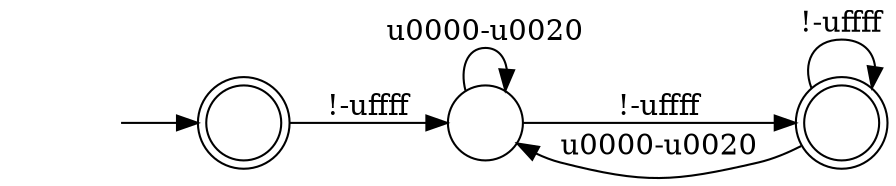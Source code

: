 digraph Automaton {
  rankdir = LR;
  0 [shape=doublecircle,label=""];
  initial [shape=plaintext,label=""];
  initial -> 0
  0 -> 1 [label="!-\uffff"]
  1 [shape=circle,label=""];
  1 -> 1 [label="\u0000-\u0020"]
  1 -> 2 [label="!-\uffff"]
  2 [shape=doublecircle,label=""];
  2 -> 1 [label="\u0000-\u0020"]
  2 -> 2 [label="!-\uffff"]
}

